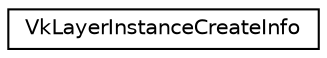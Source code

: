 digraph "Graphical Class Hierarchy"
{
 // LATEX_PDF_SIZE
  edge [fontname="Helvetica",fontsize="10",labelfontname="Helvetica",labelfontsize="10"];
  node [fontname="Helvetica",fontsize="10",shape=record];
  rankdir="LR";
  Node0 [label="VkLayerInstanceCreateInfo",height=0.2,width=0.4,color="black", fillcolor="white", style="filled",URL="$d8/d6c/structVkLayerInstanceCreateInfo.html",tooltip=" "];
}

